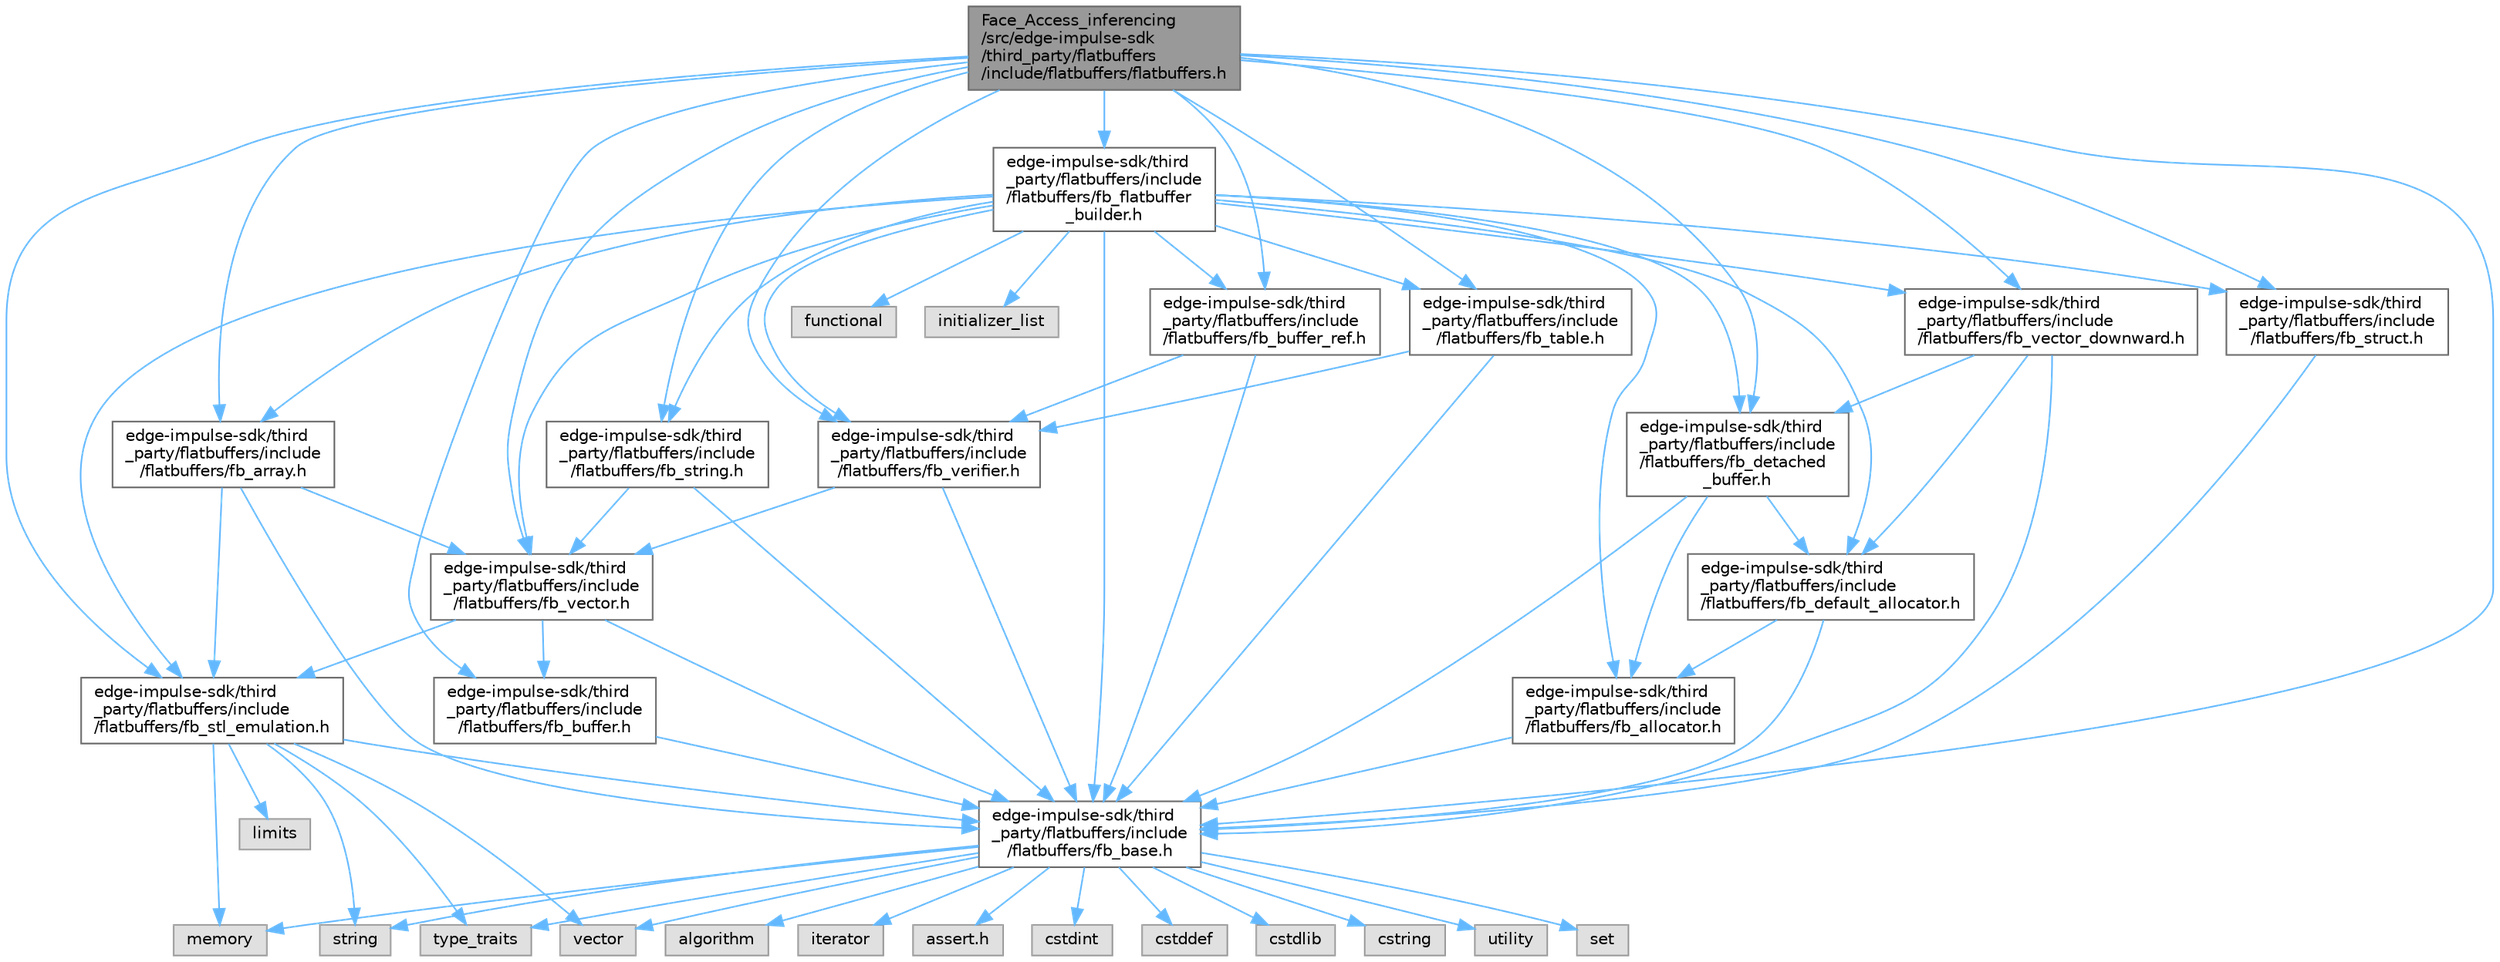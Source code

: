 digraph "Face_Access_inferencing/src/edge-impulse-sdk/third_party/flatbuffers/include/flatbuffers/flatbuffers.h"
{
 // LATEX_PDF_SIZE
  bgcolor="transparent";
  edge [fontname=Helvetica,fontsize=10,labelfontname=Helvetica,labelfontsize=10];
  node [fontname=Helvetica,fontsize=10,shape=box,height=0.2,width=0.4];
  Node1 [id="Node000001",label="Face_Access_inferencing\l/src/edge-impulse-sdk\l/third_party/flatbuffers\l/include/flatbuffers/flatbuffers.h",height=0.2,width=0.4,color="gray40", fillcolor="grey60", style="filled", fontcolor="black",tooltip=" "];
  Node1 -> Node2 [id="edge73_Node000001_Node000002",color="steelblue1",style="solid",tooltip=" "];
  Node2 [id="Node000002",label="edge-impulse-sdk/third\l_party/flatbuffers/include\l/flatbuffers/fb_array.h",height=0.2,width=0.4,color="grey40", fillcolor="white", style="filled",URL="$fb__array_8h.html",tooltip=" "];
  Node2 -> Node3 [id="edge74_Node000002_Node000003",color="steelblue1",style="solid",tooltip=" "];
  Node3 [id="Node000003",label="edge-impulse-sdk/third\l_party/flatbuffers/include\l/flatbuffers/fb_base.h",height=0.2,width=0.4,color="grey40", fillcolor="white", style="filled",URL="$fb__base_8h.html",tooltip=" "];
  Node3 -> Node4 [id="edge75_Node000003_Node000004",color="steelblue1",style="solid",tooltip=" "];
  Node4 [id="Node000004",label="assert.h",height=0.2,width=0.4,color="grey60", fillcolor="#E0E0E0", style="filled",tooltip=" "];
  Node3 -> Node5 [id="edge76_Node000003_Node000005",color="steelblue1",style="solid",tooltip=" "];
  Node5 [id="Node000005",label="cstdint",height=0.2,width=0.4,color="grey60", fillcolor="#E0E0E0", style="filled",tooltip=" "];
  Node3 -> Node6 [id="edge77_Node000003_Node000006",color="steelblue1",style="solid",tooltip=" "];
  Node6 [id="Node000006",label="cstddef",height=0.2,width=0.4,color="grey60", fillcolor="#E0E0E0", style="filled",tooltip=" "];
  Node3 -> Node7 [id="edge78_Node000003_Node000007",color="steelblue1",style="solid",tooltip=" "];
  Node7 [id="Node000007",label="cstdlib",height=0.2,width=0.4,color="grey60", fillcolor="#E0E0E0", style="filled",tooltip=" "];
  Node3 -> Node8 [id="edge79_Node000003_Node000008",color="steelblue1",style="solid",tooltip=" "];
  Node8 [id="Node000008",label="cstring",height=0.2,width=0.4,color="grey60", fillcolor="#E0E0E0", style="filled",tooltip=" "];
  Node3 -> Node9 [id="edge80_Node000003_Node000009",color="steelblue1",style="solid",tooltip=" "];
  Node9 [id="Node000009",label="utility",height=0.2,width=0.4,color="grey60", fillcolor="#E0E0E0", style="filled",tooltip=" "];
  Node3 -> Node10 [id="edge81_Node000003_Node000010",color="steelblue1",style="solid",tooltip=" "];
  Node10 [id="Node000010",label="string",height=0.2,width=0.4,color="grey60", fillcolor="#E0E0E0", style="filled",tooltip=" "];
  Node3 -> Node11 [id="edge82_Node000003_Node000011",color="steelblue1",style="solid",tooltip=" "];
  Node11 [id="Node000011",label="type_traits",height=0.2,width=0.4,color="grey60", fillcolor="#E0E0E0", style="filled",tooltip=" "];
  Node3 -> Node12 [id="edge83_Node000003_Node000012",color="steelblue1",style="solid",tooltip=" "];
  Node12 [id="Node000012",label="vector",height=0.2,width=0.4,color="grey60", fillcolor="#E0E0E0", style="filled",tooltip=" "];
  Node3 -> Node13 [id="edge84_Node000003_Node000013",color="steelblue1",style="solid",tooltip=" "];
  Node13 [id="Node000013",label="set",height=0.2,width=0.4,color="grey60", fillcolor="#E0E0E0", style="filled",tooltip=" "];
  Node3 -> Node14 [id="edge85_Node000003_Node000014",color="steelblue1",style="solid",tooltip=" "];
  Node14 [id="Node000014",label="algorithm",height=0.2,width=0.4,color="grey60", fillcolor="#E0E0E0", style="filled",tooltip=" "];
  Node3 -> Node15 [id="edge86_Node000003_Node000015",color="steelblue1",style="solid",tooltip=" "];
  Node15 [id="Node000015",label="iterator",height=0.2,width=0.4,color="grey60", fillcolor="#E0E0E0", style="filled",tooltip=" "];
  Node3 -> Node16 [id="edge87_Node000003_Node000016",color="steelblue1",style="solid",tooltip=" "];
  Node16 [id="Node000016",label="memory",height=0.2,width=0.4,color="grey60", fillcolor="#E0E0E0", style="filled",tooltip=" "];
  Node2 -> Node17 [id="edge88_Node000002_Node000017",color="steelblue1",style="solid",tooltip=" "];
  Node17 [id="Node000017",label="edge-impulse-sdk/third\l_party/flatbuffers/include\l/flatbuffers/fb_stl_emulation.h",height=0.2,width=0.4,color="grey40", fillcolor="white", style="filled",URL="$fb__stl__emulation_8h.html",tooltip=" "];
  Node17 -> Node3 [id="edge89_Node000017_Node000003",color="steelblue1",style="solid",tooltip=" "];
  Node17 -> Node10 [id="edge90_Node000017_Node000010",color="steelblue1",style="solid",tooltip=" "];
  Node17 -> Node11 [id="edge91_Node000017_Node000011",color="steelblue1",style="solid",tooltip=" "];
  Node17 -> Node12 [id="edge92_Node000017_Node000012",color="steelblue1",style="solid",tooltip=" "];
  Node17 -> Node16 [id="edge93_Node000017_Node000016",color="steelblue1",style="solid",tooltip=" "];
  Node17 -> Node18 [id="edge94_Node000017_Node000018",color="steelblue1",style="solid",tooltip=" "];
  Node18 [id="Node000018",label="limits",height=0.2,width=0.4,color="grey60", fillcolor="#E0E0E0", style="filled",tooltip=" "];
  Node2 -> Node19 [id="edge95_Node000002_Node000019",color="steelblue1",style="solid",tooltip=" "];
  Node19 [id="Node000019",label="edge-impulse-sdk/third\l_party/flatbuffers/include\l/flatbuffers/fb_vector.h",height=0.2,width=0.4,color="grey40", fillcolor="white", style="filled",URL="$fb__vector_8h.html",tooltip=" "];
  Node19 -> Node3 [id="edge96_Node000019_Node000003",color="steelblue1",style="solid",tooltip=" "];
  Node19 -> Node20 [id="edge97_Node000019_Node000020",color="steelblue1",style="solid",tooltip=" "];
  Node20 [id="Node000020",label="edge-impulse-sdk/third\l_party/flatbuffers/include\l/flatbuffers/fb_buffer.h",height=0.2,width=0.4,color="grey40", fillcolor="white", style="filled",URL="$fb__buffer_8h.html",tooltip=" "];
  Node20 -> Node3 [id="edge98_Node000020_Node000003",color="steelblue1",style="solid",tooltip=" "];
  Node19 -> Node17 [id="edge99_Node000019_Node000017",color="steelblue1",style="solid",tooltip=" "];
  Node1 -> Node3 [id="edge100_Node000001_Node000003",color="steelblue1",style="solid",tooltip=" "];
  Node1 -> Node20 [id="edge101_Node000001_Node000020",color="steelblue1",style="solid",tooltip=" "];
  Node1 -> Node21 [id="edge102_Node000001_Node000021",color="steelblue1",style="solid",tooltip=" "];
  Node21 [id="Node000021",label="edge-impulse-sdk/third\l_party/flatbuffers/include\l/flatbuffers/fb_buffer_ref.h",height=0.2,width=0.4,color="grey40", fillcolor="white", style="filled",URL="$fb__buffer__ref_8h.html",tooltip=" "];
  Node21 -> Node3 [id="edge103_Node000021_Node000003",color="steelblue1",style="solid",tooltip=" "];
  Node21 -> Node22 [id="edge104_Node000021_Node000022",color="steelblue1",style="solid",tooltip=" "];
  Node22 [id="Node000022",label="edge-impulse-sdk/third\l_party/flatbuffers/include\l/flatbuffers/fb_verifier.h",height=0.2,width=0.4,color="grey40", fillcolor="white", style="filled",URL="$fb__verifier_8h.html",tooltip=" "];
  Node22 -> Node3 [id="edge105_Node000022_Node000003",color="steelblue1",style="solid",tooltip=" "];
  Node22 -> Node19 [id="edge106_Node000022_Node000019",color="steelblue1",style="solid",tooltip=" "];
  Node1 -> Node23 [id="edge107_Node000001_Node000023",color="steelblue1",style="solid",tooltip=" "];
  Node23 [id="Node000023",label="edge-impulse-sdk/third\l_party/flatbuffers/include\l/flatbuffers/fb_detached\l_buffer.h",height=0.2,width=0.4,color="grey40", fillcolor="white", style="filled",URL="$fb__detached__buffer_8h.html",tooltip=" "];
  Node23 -> Node24 [id="edge108_Node000023_Node000024",color="steelblue1",style="solid",tooltip=" "];
  Node24 [id="Node000024",label="edge-impulse-sdk/third\l_party/flatbuffers/include\l/flatbuffers/fb_allocator.h",height=0.2,width=0.4,color="grey40", fillcolor="white", style="filled",URL="$fb__allocator_8h.html",tooltip=" "];
  Node24 -> Node3 [id="edge109_Node000024_Node000003",color="steelblue1",style="solid",tooltip=" "];
  Node23 -> Node3 [id="edge110_Node000023_Node000003",color="steelblue1",style="solid",tooltip=" "];
  Node23 -> Node25 [id="edge111_Node000023_Node000025",color="steelblue1",style="solid",tooltip=" "];
  Node25 [id="Node000025",label="edge-impulse-sdk/third\l_party/flatbuffers/include\l/flatbuffers/fb_default_allocator.h",height=0.2,width=0.4,color="grey40", fillcolor="white", style="filled",URL="$fb__default__allocator_8h.html",tooltip=" "];
  Node25 -> Node24 [id="edge112_Node000025_Node000024",color="steelblue1",style="solid",tooltip=" "];
  Node25 -> Node3 [id="edge113_Node000025_Node000003",color="steelblue1",style="solid",tooltip=" "];
  Node1 -> Node26 [id="edge114_Node000001_Node000026",color="steelblue1",style="solid",tooltip=" "];
  Node26 [id="Node000026",label="edge-impulse-sdk/third\l_party/flatbuffers/include\l/flatbuffers/fb_flatbuffer\l_builder.h",height=0.2,width=0.4,color="grey40", fillcolor="white", style="filled",URL="$fb__flatbuffer__builder_8h.html",tooltip=" "];
  Node26 -> Node27 [id="edge115_Node000026_Node000027",color="steelblue1",style="solid",tooltip=" "];
  Node27 [id="Node000027",label="functional",height=0.2,width=0.4,color="grey60", fillcolor="#E0E0E0", style="filled",tooltip=" "];
  Node26 -> Node28 [id="edge116_Node000026_Node000028",color="steelblue1",style="solid",tooltip=" "];
  Node28 [id="Node000028",label="initializer_list",height=0.2,width=0.4,color="grey60", fillcolor="#E0E0E0", style="filled",tooltip=" "];
  Node26 -> Node24 [id="edge117_Node000026_Node000024",color="steelblue1",style="solid",tooltip=" "];
  Node26 -> Node2 [id="edge118_Node000026_Node000002",color="steelblue1",style="solid",tooltip=" "];
  Node26 -> Node3 [id="edge119_Node000026_Node000003",color="steelblue1",style="solid",tooltip=" "];
  Node26 -> Node21 [id="edge120_Node000026_Node000021",color="steelblue1",style="solid",tooltip=" "];
  Node26 -> Node25 [id="edge121_Node000026_Node000025",color="steelblue1",style="solid",tooltip=" "];
  Node26 -> Node23 [id="edge122_Node000026_Node000023",color="steelblue1",style="solid",tooltip=" "];
  Node26 -> Node17 [id="edge123_Node000026_Node000017",color="steelblue1",style="solid",tooltip=" "];
  Node26 -> Node29 [id="edge124_Node000026_Node000029",color="steelblue1",style="solid",tooltip=" "];
  Node29 [id="Node000029",label="edge-impulse-sdk/third\l_party/flatbuffers/include\l/flatbuffers/fb_string.h",height=0.2,width=0.4,color="grey40", fillcolor="white", style="filled",URL="$fb__string_8h.html",tooltip=" "];
  Node29 -> Node3 [id="edge125_Node000029_Node000003",color="steelblue1",style="solid",tooltip=" "];
  Node29 -> Node19 [id="edge126_Node000029_Node000019",color="steelblue1",style="solid",tooltip=" "];
  Node26 -> Node30 [id="edge127_Node000026_Node000030",color="steelblue1",style="solid",tooltip=" "];
  Node30 [id="Node000030",label="edge-impulse-sdk/third\l_party/flatbuffers/include\l/flatbuffers/fb_struct.h",height=0.2,width=0.4,color="grey40", fillcolor="white", style="filled",URL="$fb__struct_8h.html",tooltip=" "];
  Node30 -> Node3 [id="edge128_Node000030_Node000003",color="steelblue1",style="solid",tooltip=" "];
  Node26 -> Node31 [id="edge129_Node000026_Node000031",color="steelblue1",style="solid",tooltip=" "];
  Node31 [id="Node000031",label="edge-impulse-sdk/third\l_party/flatbuffers/include\l/flatbuffers/fb_table.h",height=0.2,width=0.4,color="grey40", fillcolor="white", style="filled",URL="$fb__table_8h.html",tooltip=" "];
  Node31 -> Node3 [id="edge130_Node000031_Node000003",color="steelblue1",style="solid",tooltip=" "];
  Node31 -> Node22 [id="edge131_Node000031_Node000022",color="steelblue1",style="solid",tooltip=" "];
  Node26 -> Node19 [id="edge132_Node000026_Node000019",color="steelblue1",style="solid",tooltip=" "];
  Node26 -> Node32 [id="edge133_Node000026_Node000032",color="steelblue1",style="solid",tooltip=" "];
  Node32 [id="Node000032",label="edge-impulse-sdk/third\l_party/flatbuffers/include\l/flatbuffers/fb_vector_downward.h",height=0.2,width=0.4,color="grey40", fillcolor="white", style="filled",URL="$fb__vector__downward_8h.html",tooltip=" "];
  Node32 -> Node3 [id="edge134_Node000032_Node000003",color="steelblue1",style="solid",tooltip=" "];
  Node32 -> Node25 [id="edge135_Node000032_Node000025",color="steelblue1",style="solid",tooltip=" "];
  Node32 -> Node23 [id="edge136_Node000032_Node000023",color="steelblue1",style="solid",tooltip=" "];
  Node26 -> Node22 [id="edge137_Node000026_Node000022",color="steelblue1",style="solid",tooltip=" "];
  Node1 -> Node17 [id="edge138_Node000001_Node000017",color="steelblue1",style="solid",tooltip=" "];
  Node1 -> Node29 [id="edge139_Node000001_Node000029",color="steelblue1",style="solid",tooltip=" "];
  Node1 -> Node30 [id="edge140_Node000001_Node000030",color="steelblue1",style="solid",tooltip=" "];
  Node1 -> Node31 [id="edge141_Node000001_Node000031",color="steelblue1",style="solid",tooltip=" "];
  Node1 -> Node19 [id="edge142_Node000001_Node000019",color="steelblue1",style="solid",tooltip=" "];
  Node1 -> Node32 [id="edge143_Node000001_Node000032",color="steelblue1",style="solid",tooltip=" "];
  Node1 -> Node22 [id="edge144_Node000001_Node000022",color="steelblue1",style="solid",tooltip=" "];
}
